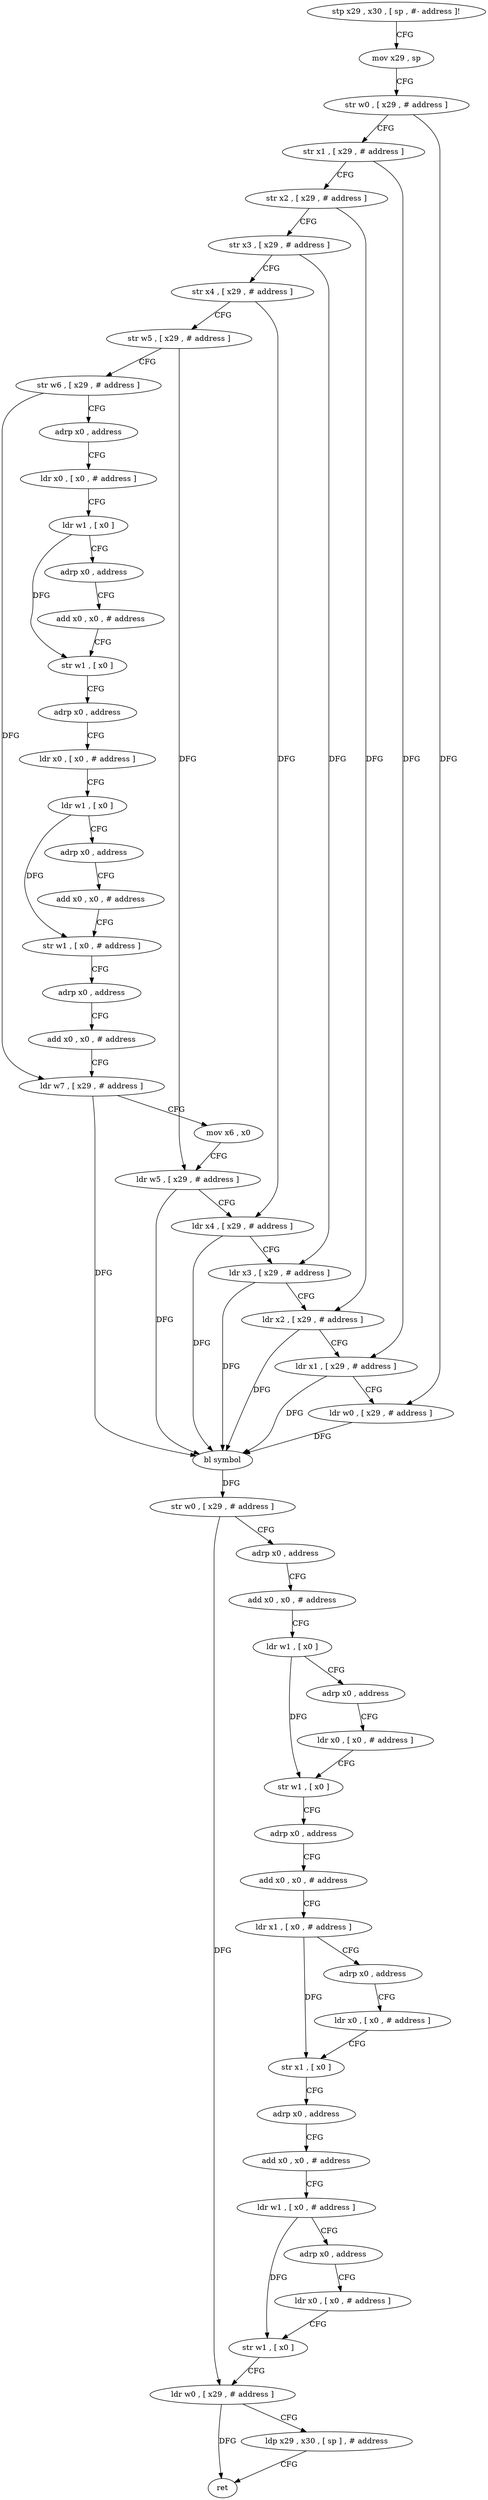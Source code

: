 digraph "func" {
"221992" [label = "stp x29 , x30 , [ sp , #- address ]!" ]
"221996" [label = "mov x29 , sp" ]
"222000" [label = "str w0 , [ x29 , # address ]" ]
"222004" [label = "str x1 , [ x29 , # address ]" ]
"222008" [label = "str x2 , [ x29 , # address ]" ]
"222012" [label = "str x3 , [ x29 , # address ]" ]
"222016" [label = "str x4 , [ x29 , # address ]" ]
"222020" [label = "str w5 , [ x29 , # address ]" ]
"222024" [label = "str w6 , [ x29 , # address ]" ]
"222028" [label = "adrp x0 , address" ]
"222032" [label = "ldr x0 , [ x0 , # address ]" ]
"222036" [label = "ldr w1 , [ x0 ]" ]
"222040" [label = "adrp x0 , address" ]
"222044" [label = "add x0 , x0 , # address" ]
"222048" [label = "str w1 , [ x0 ]" ]
"222052" [label = "adrp x0 , address" ]
"222056" [label = "ldr x0 , [ x0 , # address ]" ]
"222060" [label = "ldr w1 , [ x0 ]" ]
"222064" [label = "adrp x0 , address" ]
"222068" [label = "add x0 , x0 , # address" ]
"222072" [label = "str w1 , [ x0 , # address ]" ]
"222076" [label = "adrp x0 , address" ]
"222080" [label = "add x0 , x0 , # address" ]
"222084" [label = "ldr w7 , [ x29 , # address ]" ]
"222088" [label = "mov x6 , x0" ]
"222092" [label = "ldr w5 , [ x29 , # address ]" ]
"222096" [label = "ldr x4 , [ x29 , # address ]" ]
"222100" [label = "ldr x3 , [ x29 , # address ]" ]
"222104" [label = "ldr x2 , [ x29 , # address ]" ]
"222108" [label = "ldr x1 , [ x29 , # address ]" ]
"222112" [label = "ldr w0 , [ x29 , # address ]" ]
"222116" [label = "bl symbol" ]
"222120" [label = "str w0 , [ x29 , # address ]" ]
"222124" [label = "adrp x0 , address" ]
"222128" [label = "add x0 , x0 , # address" ]
"222132" [label = "ldr w1 , [ x0 ]" ]
"222136" [label = "adrp x0 , address" ]
"222140" [label = "ldr x0 , [ x0 , # address ]" ]
"222144" [label = "str w1 , [ x0 ]" ]
"222148" [label = "adrp x0 , address" ]
"222152" [label = "add x0 , x0 , # address" ]
"222156" [label = "ldr x1 , [ x0 , # address ]" ]
"222160" [label = "adrp x0 , address" ]
"222164" [label = "ldr x0 , [ x0 , # address ]" ]
"222168" [label = "str x1 , [ x0 ]" ]
"222172" [label = "adrp x0 , address" ]
"222176" [label = "add x0 , x0 , # address" ]
"222180" [label = "ldr w1 , [ x0 , # address ]" ]
"222184" [label = "adrp x0 , address" ]
"222188" [label = "ldr x0 , [ x0 , # address ]" ]
"222192" [label = "str w1 , [ x0 ]" ]
"222196" [label = "ldr w0 , [ x29 , # address ]" ]
"222200" [label = "ldp x29 , x30 , [ sp ] , # address" ]
"222204" [label = "ret" ]
"221992" -> "221996" [ label = "CFG" ]
"221996" -> "222000" [ label = "CFG" ]
"222000" -> "222004" [ label = "CFG" ]
"222000" -> "222112" [ label = "DFG" ]
"222004" -> "222008" [ label = "CFG" ]
"222004" -> "222108" [ label = "DFG" ]
"222008" -> "222012" [ label = "CFG" ]
"222008" -> "222104" [ label = "DFG" ]
"222012" -> "222016" [ label = "CFG" ]
"222012" -> "222100" [ label = "DFG" ]
"222016" -> "222020" [ label = "CFG" ]
"222016" -> "222096" [ label = "DFG" ]
"222020" -> "222024" [ label = "CFG" ]
"222020" -> "222092" [ label = "DFG" ]
"222024" -> "222028" [ label = "CFG" ]
"222024" -> "222084" [ label = "DFG" ]
"222028" -> "222032" [ label = "CFG" ]
"222032" -> "222036" [ label = "CFG" ]
"222036" -> "222040" [ label = "CFG" ]
"222036" -> "222048" [ label = "DFG" ]
"222040" -> "222044" [ label = "CFG" ]
"222044" -> "222048" [ label = "CFG" ]
"222048" -> "222052" [ label = "CFG" ]
"222052" -> "222056" [ label = "CFG" ]
"222056" -> "222060" [ label = "CFG" ]
"222060" -> "222064" [ label = "CFG" ]
"222060" -> "222072" [ label = "DFG" ]
"222064" -> "222068" [ label = "CFG" ]
"222068" -> "222072" [ label = "CFG" ]
"222072" -> "222076" [ label = "CFG" ]
"222076" -> "222080" [ label = "CFG" ]
"222080" -> "222084" [ label = "CFG" ]
"222084" -> "222088" [ label = "CFG" ]
"222084" -> "222116" [ label = "DFG" ]
"222088" -> "222092" [ label = "CFG" ]
"222092" -> "222096" [ label = "CFG" ]
"222092" -> "222116" [ label = "DFG" ]
"222096" -> "222100" [ label = "CFG" ]
"222096" -> "222116" [ label = "DFG" ]
"222100" -> "222104" [ label = "CFG" ]
"222100" -> "222116" [ label = "DFG" ]
"222104" -> "222108" [ label = "CFG" ]
"222104" -> "222116" [ label = "DFG" ]
"222108" -> "222112" [ label = "CFG" ]
"222108" -> "222116" [ label = "DFG" ]
"222112" -> "222116" [ label = "DFG" ]
"222116" -> "222120" [ label = "DFG" ]
"222120" -> "222124" [ label = "CFG" ]
"222120" -> "222196" [ label = "DFG" ]
"222124" -> "222128" [ label = "CFG" ]
"222128" -> "222132" [ label = "CFG" ]
"222132" -> "222136" [ label = "CFG" ]
"222132" -> "222144" [ label = "DFG" ]
"222136" -> "222140" [ label = "CFG" ]
"222140" -> "222144" [ label = "CFG" ]
"222144" -> "222148" [ label = "CFG" ]
"222148" -> "222152" [ label = "CFG" ]
"222152" -> "222156" [ label = "CFG" ]
"222156" -> "222160" [ label = "CFG" ]
"222156" -> "222168" [ label = "DFG" ]
"222160" -> "222164" [ label = "CFG" ]
"222164" -> "222168" [ label = "CFG" ]
"222168" -> "222172" [ label = "CFG" ]
"222172" -> "222176" [ label = "CFG" ]
"222176" -> "222180" [ label = "CFG" ]
"222180" -> "222184" [ label = "CFG" ]
"222180" -> "222192" [ label = "DFG" ]
"222184" -> "222188" [ label = "CFG" ]
"222188" -> "222192" [ label = "CFG" ]
"222192" -> "222196" [ label = "CFG" ]
"222196" -> "222200" [ label = "CFG" ]
"222196" -> "222204" [ label = "DFG" ]
"222200" -> "222204" [ label = "CFG" ]
}
